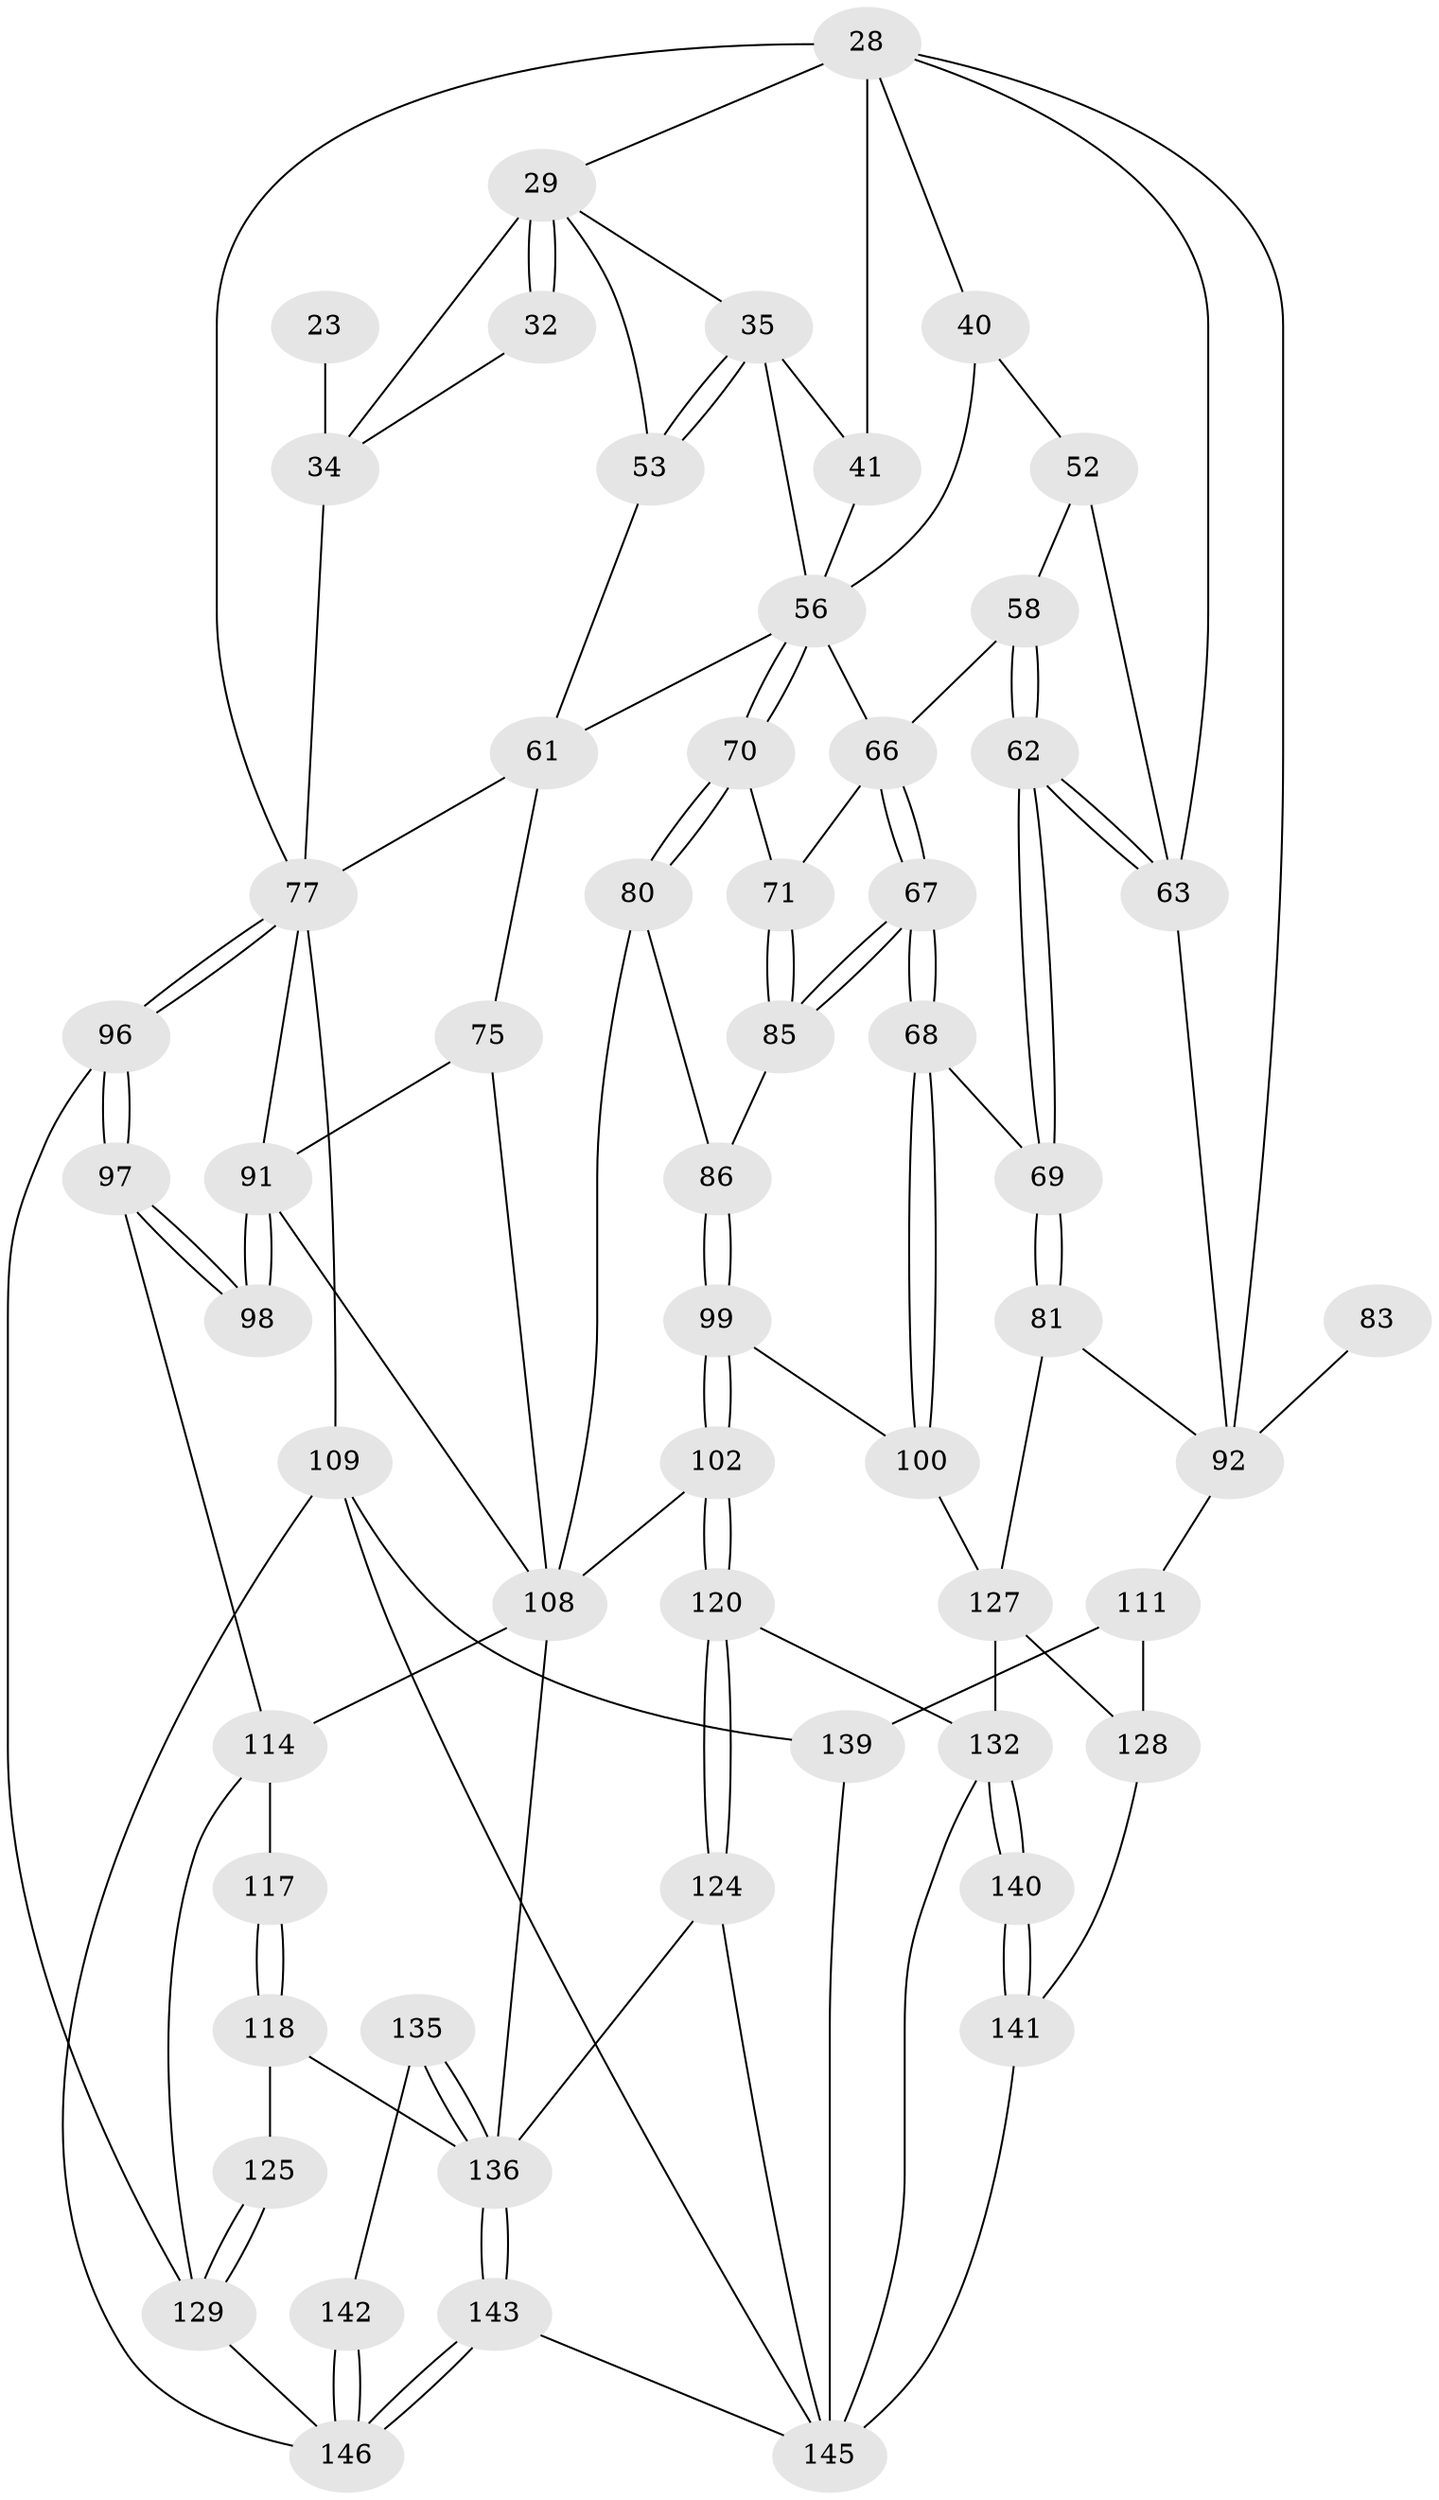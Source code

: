 // original degree distribution, {3: 0.02054794520547945, 5: 0.541095890410959, 4: 0.2191780821917808, 6: 0.2191780821917808}
// Generated by graph-tools (version 1.1) at 2025/04/03/04/25 22:04:44]
// undirected, 58 vertices, 127 edges
graph export_dot {
graph [start="1"]
  node [color=gray90,style=filled];
  23 [pos="+1+0.10315412320946975"];
  28 [pos="+0.19669527073401596+0.09397201252457289",super="+27+18+17"];
  29 [pos="+0.8079998244198959+0.22921131938162714",super="+7+6+9"];
  32 [pos="+0.8610242804607385+0.21194021158614887"];
  34 [pos="+0.9065764028244352+0.21239937809194132",super="+33+21"];
  35 [pos="+0.6901564310899909+0.22799735173099367",super="+31"];
  40 [pos="+0.23085645994212603+0.19536962595389135",super="+39+38"];
  41 [pos="+0.5520244011988441+0.15188137732403065",super="+25+37+20"];
  52 [pos="+0.1851172456428676+0.2981081484281437",super="+51+43"];
  53 [pos="+0.7527230597106498+0.31011845564760077",super="+48"];
  56 [pos="+0.5905161943889421+0.35661625387842133",super="+49+36+50"];
  58 [pos="+0.3336269276128882+0.31667514103823785"];
  61 [pos="+0.8719847037904217+0.3962413887799179",super="+47+54+55"];
  62 [pos="+0.20176553804694844+0.434986053999571"];
  63 [pos="+0.1445805913337157+0.4118558021730927",super="+60"];
  66 [pos="+0.3890914642754095+0.4110561804073429",super="+57"];
  67 [pos="+0.3213223566122951+0.5356705442645097"];
  68 [pos="+0.3062802458751562+0.5489791961150766"];
  69 [pos="+0.2399219767634359+0.5094439984534905"];
  70 [pos="+0.5026099705026535+0.4612999627391938"];
  71 [pos="+0.4994132251679914+0.46057131149320707"];
  75 [pos="+0.6937934465169605+0.4448311795681987",super="+74+73"];
  77 [pos="+1+0.6573736819370525",super="+76+45+46+22+13"];
  80 [pos="+0.5113300439384003+0.5076740447883982"];
  81 [pos="+0.09986403115180306+0.6270229570561323"];
  83 [pos="+0.12242614595003042+0.42707681543249115"];
  85 [pos="+0.3727908069880121+0.528161063392886"];
  86 [pos="+0.48886030187752144+0.5486498715810814"];
  91 [pos="+0.8078864553013857+0.5545660598931421",super="+78+87+88"];
  92 [pos="+0+0.5800848179016657",super="+82+84"];
  96 [pos="+1+0.663098027399909"];
  97 [pos="+0.83820526183377+0.6629194006176886"];
  98 [pos="+0.8195018923462225+0.6271918311589804"];
  99 [pos="+0.46265640657482887+0.6718824979130629"];
  100 [pos="+0.32549110373983065+0.6260125524749572"];
  102 [pos="+0.4707256308580381+0.6814266687391572"];
  108 [pos="+0.7054264614641234+0.6924409639256179",super="+89+101"];
  109 [pos="+1+1",super="+95"];
  111 [pos="+0+0.8160948379814776",super="+93"];
  114 [pos="+0.8212230373778795+0.7397909368664473",super="+106+107"];
  117 [pos="+0.7900507629531462+0.7865312527366609"];
  118 [pos="+0.7943449175897463+0.8555914689908055"];
  120 [pos="+0.46815029260715635+0.7639503045398929"];
  124 [pos="+0.47120441517185774+0.7670321935439212"];
  125 [pos="+0.8264322123397845+0.8482290917750509"];
  127 [pos="+0.209394015791633+0.8626032110318497",super="+105+103"];
  128 [pos="+0.1301099160805324+0.8520587886734822",super="+110"];
  129 [pos="+0.9006121263705901+0.8886368851582575",super="+112+113"];
  132 [pos="+0.33624899624325383+1",super="+121+126"];
  135 [pos="+0.74989770511729+0.8960331441285139"];
  136 [pos="+0.5863267712931564+0.9608705286522823",super="+123+116+119"];
  139 [pos="+0.06849466302211922+0.9105697694587146",super="+94"];
  140 [pos="+0.29996980959888264+0.9853625756780684"];
  141 [pos="+0.29147466206120287+0.9828676241733092",super="+137"];
  142 [pos="+0.7661232287897014+0.9223338275769963"];
  143 [pos="+0.4818162631193902+1"];
  145 [pos="+0+1",super="+131+130+144+138"];
  146 [pos="+0.8053700163829661+1",super="+133+134"];
  23 -- 34 [weight=3];
  28 -- 40 [weight=2];
  28 -- 77 [weight=3];
  28 -- 92;
  28 -- 29;
  28 -- 41 [weight=2];
  28 -- 63;
  29 -- 32 [weight=2];
  29 -- 32;
  29 -- 34 [weight=2];
  29 -- 53;
  29 -- 35;
  32 -- 34;
  34 -- 77 [weight=2];
  35 -- 53 [weight=2];
  35 -- 53;
  35 -- 56;
  35 -- 41;
  40 -- 56;
  40 -- 52 [weight=2];
  41 -- 56 [weight=2];
  52 -- 58;
  52 -- 63 [weight=2];
  53 -- 61 [weight=2];
  56 -- 70;
  56 -- 70;
  56 -- 61;
  56 -- 66;
  58 -- 62;
  58 -- 62;
  58 -- 66;
  61 -- 77;
  61 -- 75 [weight=2];
  62 -- 63;
  62 -- 63;
  62 -- 69;
  62 -- 69;
  63 -- 92 [weight=2];
  66 -- 67;
  66 -- 67;
  66 -- 71;
  67 -- 68;
  67 -- 68;
  67 -- 85;
  67 -- 85;
  68 -- 69;
  68 -- 100;
  68 -- 100;
  69 -- 81;
  69 -- 81;
  70 -- 71;
  70 -- 80;
  70 -- 80;
  71 -- 85;
  71 -- 85;
  75 -- 108;
  75 -- 91 [weight=2];
  77 -- 96;
  77 -- 96;
  77 -- 109 [weight=3];
  77 -- 91;
  80 -- 86;
  80 -- 108;
  81 -- 92;
  81 -- 127;
  83 -- 92 [weight=3];
  85 -- 86;
  86 -- 99;
  86 -- 99;
  91 -- 98 [weight=2];
  91 -- 98;
  91 -- 108;
  92 -- 111;
  96 -- 97;
  96 -- 97;
  96 -- 129;
  97 -- 98;
  97 -- 98;
  97 -- 114;
  99 -- 100;
  99 -- 102;
  99 -- 102;
  100 -- 127;
  102 -- 120;
  102 -- 120;
  102 -- 108;
  108 -- 114;
  108 -- 136 [weight=2];
  109 -- 145;
  109 -- 139;
  109 -- 146;
  111 -- 139 [weight=2];
  111 -- 128;
  114 -- 117 [weight=2];
  114 -- 129;
  117 -- 118;
  117 -- 118;
  118 -- 125;
  118 -- 136;
  120 -- 124;
  120 -- 124;
  120 -- 132;
  124 -- 136;
  124 -- 145;
  125 -- 129 [weight=2];
  125 -- 129;
  127 -- 128 [weight=2];
  127 -- 132 [weight=2];
  128 -- 141;
  129 -- 146;
  132 -- 140 [weight=2];
  132 -- 140;
  132 -- 145;
  135 -- 136 [weight=2];
  135 -- 136;
  135 -- 142;
  136 -- 143;
  136 -- 143;
  139 -- 145;
  140 -- 141;
  140 -- 141;
  141 -- 145 [weight=2];
  142 -- 146 [weight=2];
  142 -- 146;
  143 -- 146;
  143 -- 146;
  143 -- 145;
}
